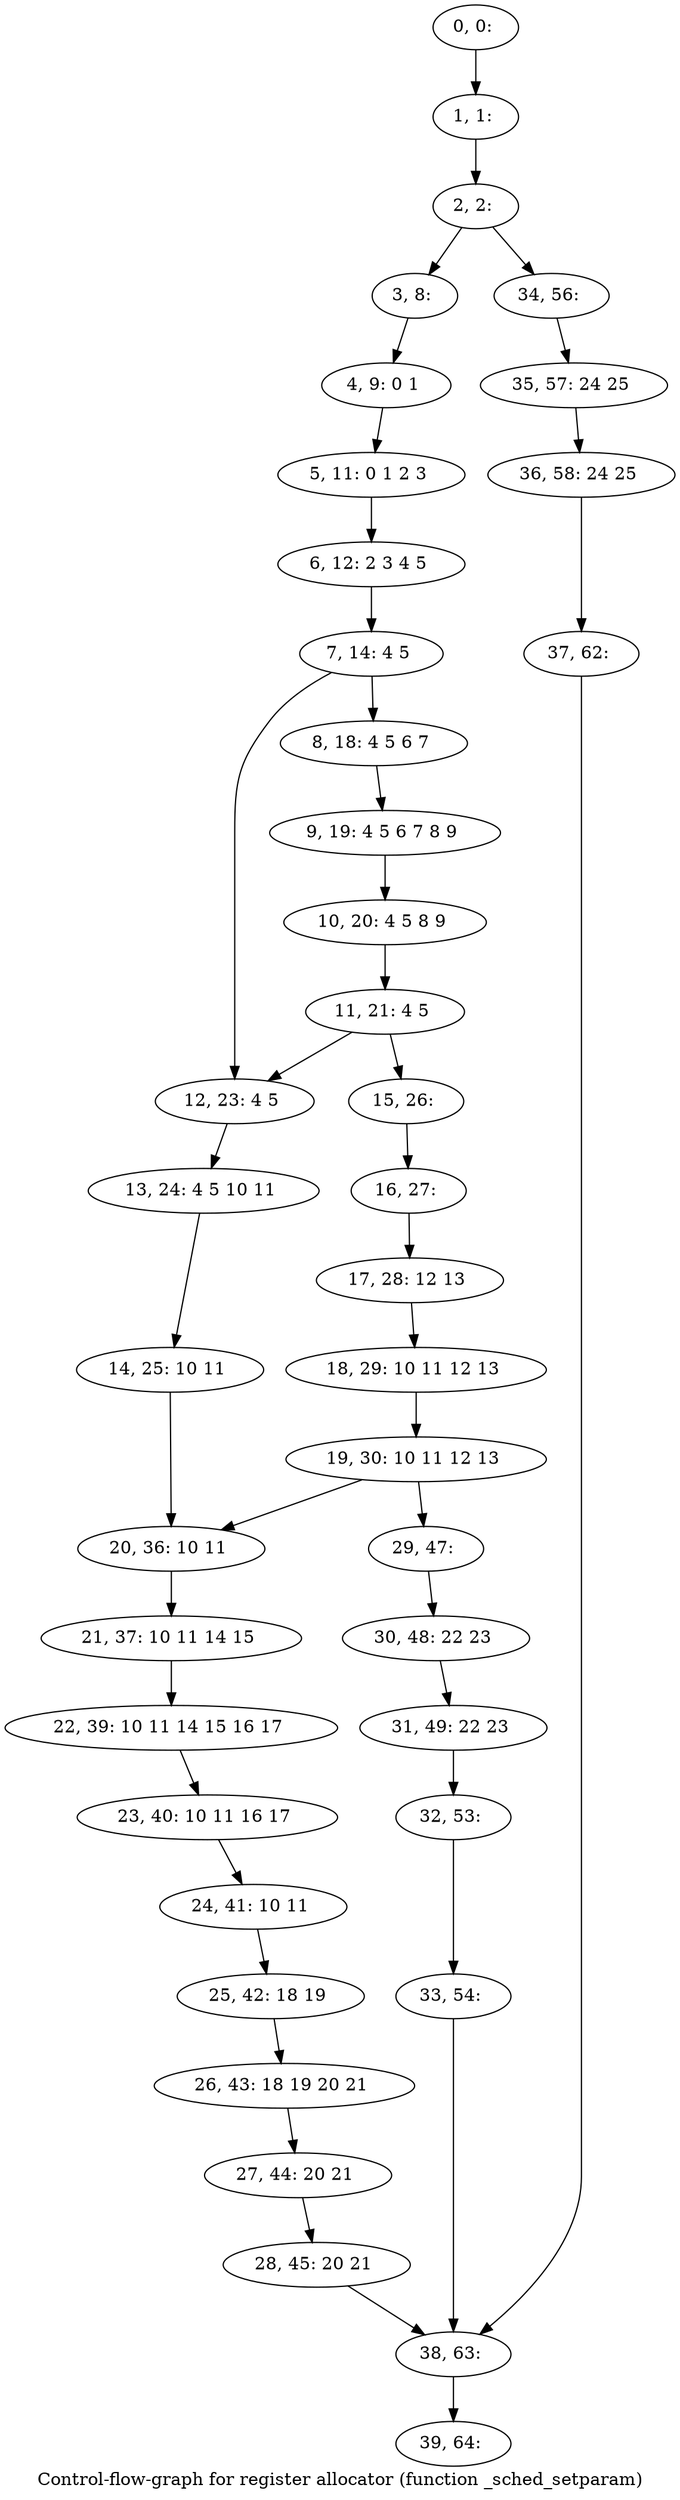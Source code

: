 digraph G {
graph [label="Control-flow-graph for register allocator (function _sched_setparam)"]
0[label="0, 0: "];
1[label="1, 1: "];
2[label="2, 2: "];
3[label="3, 8: "];
4[label="4, 9: 0 1 "];
5[label="5, 11: 0 1 2 3 "];
6[label="6, 12: 2 3 4 5 "];
7[label="7, 14: 4 5 "];
8[label="8, 18: 4 5 6 7 "];
9[label="9, 19: 4 5 6 7 8 9 "];
10[label="10, 20: 4 5 8 9 "];
11[label="11, 21: 4 5 "];
12[label="12, 23: 4 5 "];
13[label="13, 24: 4 5 10 11 "];
14[label="14, 25: 10 11 "];
15[label="15, 26: "];
16[label="16, 27: "];
17[label="17, 28: 12 13 "];
18[label="18, 29: 10 11 12 13 "];
19[label="19, 30: 10 11 12 13 "];
20[label="20, 36: 10 11 "];
21[label="21, 37: 10 11 14 15 "];
22[label="22, 39: 10 11 14 15 16 17 "];
23[label="23, 40: 10 11 16 17 "];
24[label="24, 41: 10 11 "];
25[label="25, 42: 18 19 "];
26[label="26, 43: 18 19 20 21 "];
27[label="27, 44: 20 21 "];
28[label="28, 45: 20 21 "];
29[label="29, 47: "];
30[label="30, 48: 22 23 "];
31[label="31, 49: 22 23 "];
32[label="32, 53: "];
33[label="33, 54: "];
34[label="34, 56: "];
35[label="35, 57: 24 25 "];
36[label="36, 58: 24 25 "];
37[label="37, 62: "];
38[label="38, 63: "];
39[label="39, 64: "];
0->1 ;
1->2 ;
2->3 ;
2->34 ;
3->4 ;
4->5 ;
5->6 ;
6->7 ;
7->8 ;
7->12 ;
8->9 ;
9->10 ;
10->11 ;
11->12 ;
11->15 ;
12->13 ;
13->14 ;
14->20 ;
15->16 ;
16->17 ;
17->18 ;
18->19 ;
19->20 ;
19->29 ;
20->21 ;
21->22 ;
22->23 ;
23->24 ;
24->25 ;
25->26 ;
26->27 ;
27->28 ;
28->38 ;
29->30 ;
30->31 ;
31->32 ;
32->33 ;
33->38 ;
34->35 ;
35->36 ;
36->37 ;
37->38 ;
38->39 ;
}
